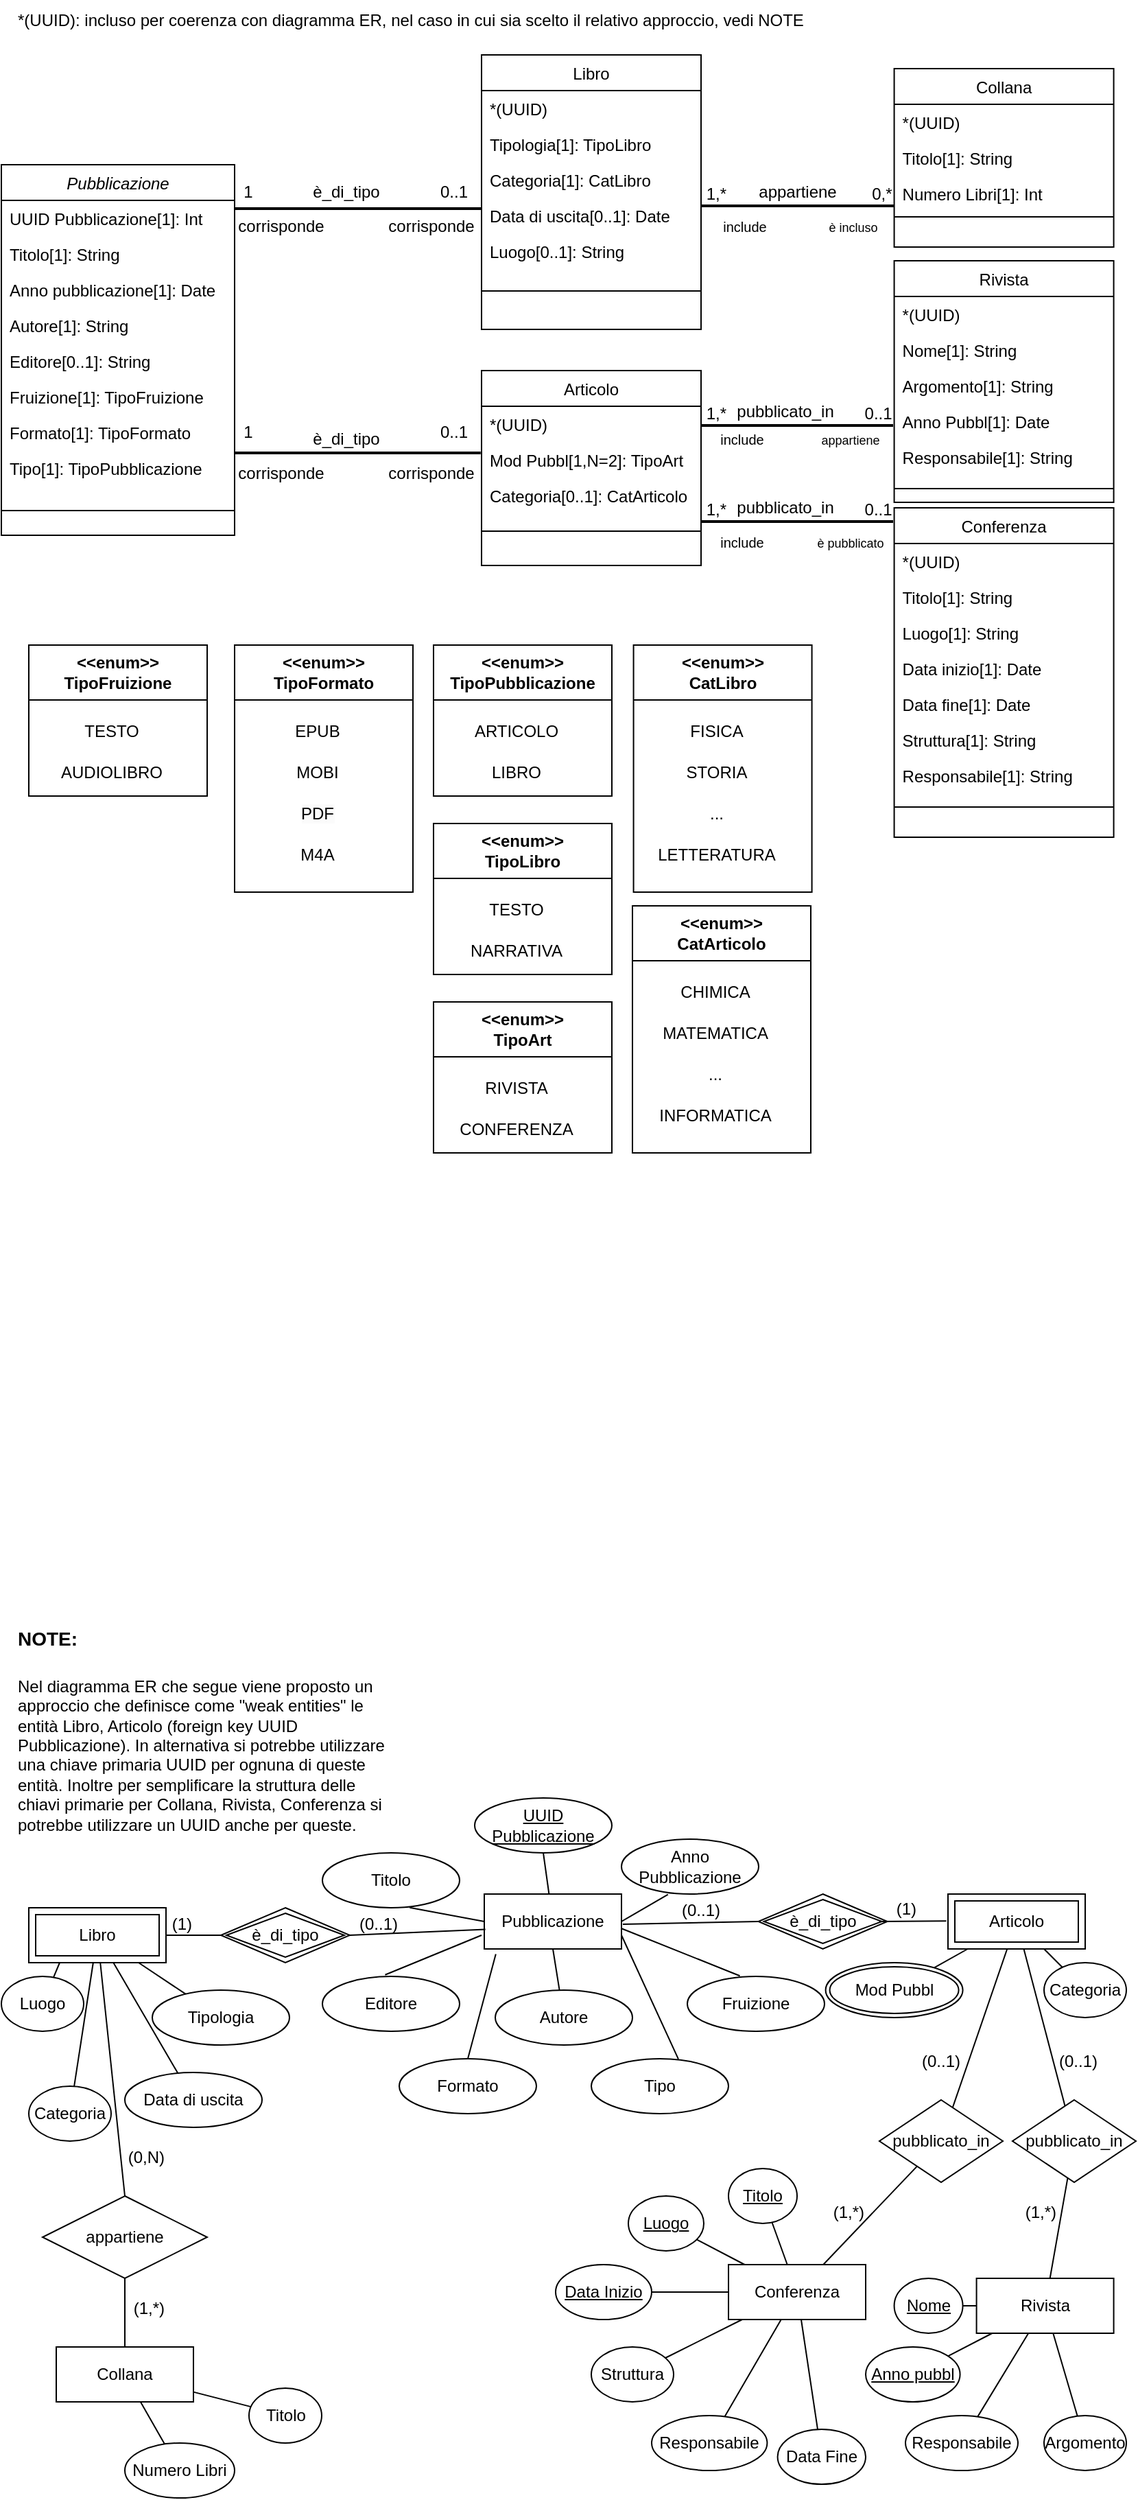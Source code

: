<mxfile version="26.1.1">
  <diagram id="C5RBs43oDa-KdzZeNtuy" name="Page-1">
    <mxGraphModel dx="941" dy="498" grid="1" gridSize="10" guides="1" tooltips="1" connect="1" arrows="1" fold="1" page="1" pageScale="1" pageWidth="827" pageHeight="1169" math="0" shadow="0">
      <root>
        <mxCell id="WIyWlLk6GJQsqaUBKTNV-0" />
        <mxCell id="WIyWlLk6GJQsqaUBKTNV-1" parent="WIyWlLk6GJQsqaUBKTNV-0" />
        <mxCell id="zkfFHV4jXpPFQw0GAbJ--0" value="Pubblicazione" style="swimlane;fontStyle=2;align=center;verticalAlign=top;childLayout=stackLayout;horizontal=1;startSize=26;horizontalStack=0;resizeParent=1;resizeLast=0;collapsible=1;marginBottom=0;rounded=0;shadow=0;strokeWidth=1;" parent="WIyWlLk6GJQsqaUBKTNV-1" vertex="1">
          <mxGeometry y="130" width="170" height="270" as="geometry">
            <mxRectangle x="230" y="140" width="160" height="26" as="alternateBounds" />
          </mxGeometry>
        </mxCell>
        <mxCell id="WZa0bFDrUxoiRo7PPfeb-75" value="UUID Pubblicazione[1]: Int" style="text;align=left;verticalAlign=top;spacingLeft=4;spacingRight=4;overflow=hidden;rotatable=0;points=[[0,0.5],[1,0.5]];portConstraint=eastwest;" vertex="1" parent="zkfFHV4jXpPFQw0GAbJ--0">
          <mxGeometry y="26" width="170" height="26" as="geometry" />
        </mxCell>
        <mxCell id="zkfFHV4jXpPFQw0GAbJ--1" value="Titolo[1]: String" style="text;align=left;verticalAlign=top;spacingLeft=4;spacingRight=4;overflow=hidden;rotatable=0;points=[[0,0.5],[1,0.5]];portConstraint=eastwest;" parent="zkfFHV4jXpPFQw0GAbJ--0" vertex="1">
          <mxGeometry y="52" width="170" height="26" as="geometry" />
        </mxCell>
        <mxCell id="zkfFHV4jXpPFQw0GAbJ--2" value="Anno pubblicazione[1]: Date" style="text;align=left;verticalAlign=top;spacingLeft=4;spacingRight=4;overflow=hidden;rotatable=0;points=[[0,0.5],[1,0.5]];portConstraint=eastwest;rounded=0;shadow=0;html=0;" parent="zkfFHV4jXpPFQw0GAbJ--0" vertex="1">
          <mxGeometry y="78" width="170" height="26" as="geometry" />
        </mxCell>
        <mxCell id="zkfFHV4jXpPFQw0GAbJ--3" value="Autore[1]: String" style="text;align=left;verticalAlign=top;spacingLeft=4;spacingRight=4;overflow=hidden;rotatable=0;points=[[0,0.5],[1,0.5]];portConstraint=eastwest;rounded=0;shadow=0;html=0;" parent="zkfFHV4jXpPFQw0GAbJ--0" vertex="1">
          <mxGeometry y="104" width="170" height="26" as="geometry" />
        </mxCell>
        <mxCell id="WZa0bFDrUxoiRo7PPfeb-5" value="Editore[0..1]: String" style="text;align=left;verticalAlign=top;spacingLeft=4;spacingRight=4;overflow=hidden;rotatable=0;points=[[0,0.5],[1,0.5]];portConstraint=eastwest;rounded=0;shadow=0;html=0;" vertex="1" parent="zkfFHV4jXpPFQw0GAbJ--0">
          <mxGeometry y="130" width="170" height="26" as="geometry" />
        </mxCell>
        <mxCell id="WZa0bFDrUxoiRo7PPfeb-6" value="Fruizione[1]: TipoFruizione" style="text;align=left;verticalAlign=top;spacingLeft=4;spacingRight=4;overflow=hidden;rotatable=0;points=[[0,0.5],[1,0.5]];portConstraint=eastwest;rounded=0;shadow=0;html=0;" vertex="1" parent="zkfFHV4jXpPFQw0GAbJ--0">
          <mxGeometry y="156" width="170" height="26" as="geometry" />
        </mxCell>
        <mxCell id="WZa0bFDrUxoiRo7PPfeb-7" value="Formato[1]: TipoFormato&#xa;" style="text;align=left;verticalAlign=top;spacingLeft=4;spacingRight=4;overflow=hidden;rotatable=0;points=[[0,0.5],[1,0.5]];portConstraint=eastwest;rounded=0;shadow=0;html=0;" vertex="1" parent="zkfFHV4jXpPFQw0GAbJ--0">
          <mxGeometry y="182" width="170" height="26" as="geometry" />
        </mxCell>
        <mxCell id="WZa0bFDrUxoiRo7PPfeb-8" value="Tipo[1]: TipoPubblicazione" style="text;align=left;verticalAlign=top;spacingLeft=4;spacingRight=4;overflow=hidden;rotatable=0;points=[[0,0.5],[1,0.5]];portConstraint=eastwest;rounded=0;shadow=0;html=0;" vertex="1" parent="zkfFHV4jXpPFQw0GAbJ--0">
          <mxGeometry y="208" width="170" height="26" as="geometry" />
        </mxCell>
        <mxCell id="zkfFHV4jXpPFQw0GAbJ--4" value="" style="line;html=1;strokeWidth=1;align=left;verticalAlign=middle;spacingTop=-1;spacingLeft=3;spacingRight=3;rotatable=0;labelPosition=right;points=[];portConstraint=eastwest;" parent="zkfFHV4jXpPFQw0GAbJ--0" vertex="1">
          <mxGeometry y="234" width="170" height="36" as="geometry" />
        </mxCell>
        <mxCell id="zkfFHV4jXpPFQw0GAbJ--17" value="Libro" style="swimlane;fontStyle=0;align=center;verticalAlign=top;childLayout=stackLayout;horizontal=1;startSize=26;horizontalStack=0;resizeParent=1;resizeLast=0;collapsible=1;marginBottom=0;rounded=0;shadow=0;strokeWidth=1;" parent="WIyWlLk6GJQsqaUBKTNV-1" vertex="1">
          <mxGeometry x="350" y="50" width="160" height="200" as="geometry">
            <mxRectangle x="550" y="140" width="160" height="26" as="alternateBounds" />
          </mxGeometry>
        </mxCell>
        <mxCell id="WZa0bFDrUxoiRo7PPfeb-74" value="*(UUID)" style="text;align=left;verticalAlign=top;spacingLeft=4;spacingRight=4;overflow=hidden;rotatable=0;points=[[0,0.5],[1,0.5]];portConstraint=eastwest;" vertex="1" parent="zkfFHV4jXpPFQw0GAbJ--17">
          <mxGeometry y="26" width="160" height="26" as="geometry" />
        </mxCell>
        <mxCell id="zkfFHV4jXpPFQw0GAbJ--18" value="Tipologia[1]: TipoLibro" style="text;align=left;verticalAlign=top;spacingLeft=4;spacingRight=4;overflow=hidden;rotatable=0;points=[[0,0.5],[1,0.5]];portConstraint=eastwest;" parent="zkfFHV4jXpPFQw0GAbJ--17" vertex="1">
          <mxGeometry y="52" width="160" height="26" as="geometry" />
        </mxCell>
        <mxCell id="zkfFHV4jXpPFQw0GAbJ--19" value="Categoria[1]: CatLibro" style="text;align=left;verticalAlign=top;spacingLeft=4;spacingRight=4;overflow=hidden;rotatable=0;points=[[0,0.5],[1,0.5]];portConstraint=eastwest;rounded=0;shadow=0;html=0;" parent="zkfFHV4jXpPFQw0GAbJ--17" vertex="1">
          <mxGeometry y="78" width="160" height="26" as="geometry" />
        </mxCell>
        <mxCell id="zkfFHV4jXpPFQw0GAbJ--20" value="Data di uscita[0..1]: Date" style="text;align=left;verticalAlign=top;spacingLeft=4;spacingRight=4;overflow=hidden;rotatable=0;points=[[0,0.5],[1,0.5]];portConstraint=eastwest;rounded=0;shadow=0;html=0;" parent="zkfFHV4jXpPFQw0GAbJ--17" vertex="1">
          <mxGeometry y="104" width="160" height="26" as="geometry" />
        </mxCell>
        <mxCell id="zkfFHV4jXpPFQw0GAbJ--21" value="Luogo[0..1]: String" style="text;align=left;verticalAlign=top;spacingLeft=4;spacingRight=4;overflow=hidden;rotatable=0;points=[[0,0.5],[1,0.5]];portConstraint=eastwest;rounded=0;shadow=0;html=0;" parent="zkfFHV4jXpPFQw0GAbJ--17" vertex="1">
          <mxGeometry y="130" width="160" height="26" as="geometry" />
        </mxCell>
        <mxCell id="zkfFHV4jXpPFQw0GAbJ--23" value="" style="line;html=1;strokeWidth=1;align=left;verticalAlign=middle;spacingTop=-1;spacingLeft=3;spacingRight=3;rotatable=0;labelPosition=right;points=[];portConstraint=eastwest;" parent="zkfFHV4jXpPFQw0GAbJ--17" vertex="1">
          <mxGeometry y="156" width="160" height="32" as="geometry" />
        </mxCell>
        <mxCell id="WZa0bFDrUxoiRo7PPfeb-10" value="corrisponde" style="text;html=1;resizable=0;points=[];;align=center;verticalAlign=middle;labelBackgroundColor=none;rounded=0;shadow=0;strokeWidth=1;fontSize=12;" vertex="1" connectable="0" parent="WIyWlLk6GJQsqaUBKTNV-1">
          <mxGeometry x="315" y="175" as="geometry">
            <mxPoint x="-2" as="offset" />
          </mxGeometry>
        </mxCell>
        <mxCell id="WZa0bFDrUxoiRo7PPfeb-11" value="corrisponde" style="text;html=1;align=center;verticalAlign=middle;whiteSpace=wrap;rounded=0;" vertex="1" parent="WIyWlLk6GJQsqaUBKTNV-1">
          <mxGeometry x="174" y="160" width="60" height="30" as="geometry" />
        </mxCell>
        <mxCell id="WZa0bFDrUxoiRo7PPfeb-12" value="Collana" style="swimlane;fontStyle=0;align=center;verticalAlign=top;childLayout=stackLayout;horizontal=1;startSize=26;horizontalStack=0;resizeParent=1;resizeLast=0;collapsible=1;marginBottom=0;rounded=0;shadow=0;strokeWidth=1;" vertex="1" parent="WIyWlLk6GJQsqaUBKTNV-1">
          <mxGeometry x="650.79" y="60" width="160" height="130" as="geometry">
            <mxRectangle x="550" y="140" width="160" height="26" as="alternateBounds" />
          </mxGeometry>
        </mxCell>
        <mxCell id="WZa0bFDrUxoiRo7PPfeb-13" value="*(UUID)" style="text;align=left;verticalAlign=top;spacingLeft=4;spacingRight=4;overflow=hidden;rotatable=0;points=[[0,0.5],[1,0.5]];portConstraint=eastwest;" vertex="1" parent="WZa0bFDrUxoiRo7PPfeb-12">
          <mxGeometry y="26" width="160" height="26" as="geometry" />
        </mxCell>
        <mxCell id="WZa0bFDrUxoiRo7PPfeb-14" value="Titolo[1]: String" style="text;align=left;verticalAlign=top;spacingLeft=4;spacingRight=4;overflow=hidden;rotatable=0;points=[[0,0.5],[1,0.5]];portConstraint=eastwest;rounded=0;shadow=0;html=0;" vertex="1" parent="WZa0bFDrUxoiRo7PPfeb-12">
          <mxGeometry y="52" width="160" height="26" as="geometry" />
        </mxCell>
        <mxCell id="WZa0bFDrUxoiRo7PPfeb-15" value="Numero Libri[1]: Int" style="text;align=left;verticalAlign=top;spacingLeft=4;spacingRight=4;overflow=hidden;rotatable=0;points=[[0,0.5],[1,0.5]];portConstraint=eastwest;rounded=0;shadow=0;html=0;" vertex="1" parent="WZa0bFDrUxoiRo7PPfeb-12">
          <mxGeometry y="78" width="160" height="26" as="geometry" />
        </mxCell>
        <mxCell id="WZa0bFDrUxoiRo7PPfeb-18" value="" style="line;html=1;strokeWidth=1;align=left;verticalAlign=middle;spacingTop=-1;spacingLeft=3;spacingRight=3;rotatable=0;labelPosition=right;points=[];portConstraint=eastwest;" vertex="1" parent="WZa0bFDrUxoiRo7PPfeb-12">
          <mxGeometry y="104" width="160" height="8" as="geometry" />
        </mxCell>
        <mxCell id="WZa0bFDrUxoiRo7PPfeb-19" value="1,*" style="resizable=0;align=right;verticalAlign=bottom;labelBackgroundColor=none;fontSize=12;" connectable="0" vertex="1" parent="WIyWlLk6GJQsqaUBKTNV-1">
          <mxGeometry x="530.004" y="160.001" as="geometry" />
        </mxCell>
        <mxCell id="WZa0bFDrUxoiRo7PPfeb-20" value="appartiene" style="text;html=1;resizable=0;points=[];;align=center;verticalAlign=middle;labelBackgroundColor=none;rounded=0;shadow=0;strokeWidth=1;fontSize=12;" vertex="1" connectable="0" parent="WIyWlLk6GJQsqaUBKTNV-1">
          <mxGeometry x="579.997" y="150.001" as="geometry" />
        </mxCell>
        <mxCell id="WZa0bFDrUxoiRo7PPfeb-26" value="" style="endArrow=none;html=1;rounded=0;exitX=1;exitY=0;exitDx=0;exitDy=0;strokeWidth=2;" edge="1" parent="WIyWlLk6GJQsqaUBKTNV-1" source="WZa0bFDrUxoiRo7PPfeb-27">
          <mxGeometry width="50" height="50" relative="1" as="geometry">
            <mxPoint x="652.87" y="161.306" as="sourcePoint" />
            <mxPoint x="510" y="160" as="targetPoint" />
          </mxGeometry>
        </mxCell>
        <mxCell id="WZa0bFDrUxoiRo7PPfeb-27" value="&lt;font style=&quot;font-size: 9px;&quot;&gt;è incluso&lt;/font&gt;" style="text;html=1;align=center;verticalAlign=middle;whiteSpace=wrap;rounded=0;" vertex="1" parent="WIyWlLk6GJQsqaUBKTNV-1">
          <mxGeometry x="590.79" y="160" width="60" height="30" as="geometry" />
        </mxCell>
        <mxCell id="WZa0bFDrUxoiRo7PPfeb-28" value="&lt;font size=&quot;1&quot;&gt;include&lt;/font&gt;" style="text;html=1;align=center;verticalAlign=middle;whiteSpace=wrap;rounded=0;" vertex="1" parent="WIyWlLk6GJQsqaUBKTNV-1">
          <mxGeometry x="512.0" y="160" width="60" height="30" as="geometry" />
        </mxCell>
        <mxCell id="WZa0bFDrUxoiRo7PPfeb-29" value="Articolo" style="swimlane;fontStyle=0;align=center;verticalAlign=top;childLayout=stackLayout;horizontal=1;startSize=26;horizontalStack=0;resizeParent=1;resizeLast=0;collapsible=1;marginBottom=0;rounded=0;shadow=0;strokeWidth=1;" vertex="1" parent="WIyWlLk6GJQsqaUBKTNV-1">
          <mxGeometry x="350" y="280" width="160" height="142" as="geometry">
            <mxRectangle x="550" y="140" width="160" height="26" as="alternateBounds" />
          </mxGeometry>
        </mxCell>
        <mxCell id="WZa0bFDrUxoiRo7PPfeb-73" value="*(UUID)" style="text;align=left;verticalAlign=top;spacingLeft=4;spacingRight=4;overflow=hidden;rotatable=0;points=[[0,0.5],[1,0.5]];portConstraint=eastwest;" vertex="1" parent="WZa0bFDrUxoiRo7PPfeb-29">
          <mxGeometry y="26" width="160" height="26" as="geometry" />
        </mxCell>
        <mxCell id="WZa0bFDrUxoiRo7PPfeb-30" value="Mod Pubbl[1,N=2]: TipoArt" style="text;align=left;verticalAlign=top;spacingLeft=4;spacingRight=4;overflow=hidden;rotatable=0;points=[[0,0.5],[1,0.5]];portConstraint=eastwest;" vertex="1" parent="WZa0bFDrUxoiRo7PPfeb-29">
          <mxGeometry y="52" width="160" height="26" as="geometry" />
        </mxCell>
        <mxCell id="WZa0bFDrUxoiRo7PPfeb-66" value="Categoria[0..1]: CatArticolo" style="text;align=left;verticalAlign=top;spacingLeft=4;spacingRight=4;overflow=hidden;rotatable=0;points=[[0,0.5],[1,0.5]];portConstraint=eastwest;" vertex="1" parent="WZa0bFDrUxoiRo7PPfeb-29">
          <mxGeometry y="78" width="160" height="26" as="geometry" />
        </mxCell>
        <mxCell id="WZa0bFDrUxoiRo7PPfeb-36" value="" style="line;html=1;strokeWidth=1;align=left;verticalAlign=middle;spacingTop=-1;spacingLeft=3;spacingRight=3;rotatable=0;labelPosition=right;points=[];portConstraint=eastwest;" vertex="1" parent="WZa0bFDrUxoiRo7PPfeb-29">
          <mxGeometry y="104" width="160" height="26" as="geometry" />
        </mxCell>
        <mxCell id="WZa0bFDrUxoiRo7PPfeb-40" value="Rivista" style="swimlane;fontStyle=0;align=center;verticalAlign=top;childLayout=stackLayout;horizontal=1;startSize=26;horizontalStack=0;resizeParent=1;resizeLast=0;collapsible=1;marginBottom=0;rounded=0;shadow=0;strokeWidth=1;" vertex="1" parent="WIyWlLk6GJQsqaUBKTNV-1">
          <mxGeometry x="650.79" y="200" width="160" height="176" as="geometry">
            <mxRectangle x="550" y="140" width="160" height="26" as="alternateBounds" />
          </mxGeometry>
        </mxCell>
        <mxCell id="WZa0bFDrUxoiRo7PPfeb-71" value="*(UUID)" style="text;align=left;verticalAlign=top;spacingLeft=4;spacingRight=4;overflow=hidden;rotatable=0;points=[[0,0.5],[1,0.5]];portConstraint=eastwest;" vertex="1" parent="WZa0bFDrUxoiRo7PPfeb-40">
          <mxGeometry y="26" width="160" height="26" as="geometry" />
        </mxCell>
        <mxCell id="WZa0bFDrUxoiRo7PPfeb-41" value="Nome[1]: String" style="text;align=left;verticalAlign=top;spacingLeft=4;spacingRight=4;overflow=hidden;rotatable=0;points=[[0,0.5],[1,0.5]];portConstraint=eastwest;" vertex="1" parent="WZa0bFDrUxoiRo7PPfeb-40">
          <mxGeometry y="52" width="160" height="26" as="geometry" />
        </mxCell>
        <mxCell id="WZa0bFDrUxoiRo7PPfeb-42" value="Argomento[1]: String" style="text;align=left;verticalAlign=top;spacingLeft=4;spacingRight=4;overflow=hidden;rotatable=0;points=[[0,0.5],[1,0.5]];portConstraint=eastwest;rounded=0;shadow=0;html=0;" vertex="1" parent="WZa0bFDrUxoiRo7PPfeb-40">
          <mxGeometry y="78" width="160" height="26" as="geometry" />
        </mxCell>
        <mxCell id="WZa0bFDrUxoiRo7PPfeb-51" value="Anno Pubbl[1]: Date" style="text;align=left;verticalAlign=top;spacingLeft=4;spacingRight=4;overflow=hidden;rotatable=0;points=[[0,0.5],[1,0.5]];portConstraint=eastwest;rounded=0;shadow=0;html=0;" vertex="1" parent="WZa0bFDrUxoiRo7PPfeb-40">
          <mxGeometry y="104" width="160" height="26" as="geometry" />
        </mxCell>
        <mxCell id="WZa0bFDrUxoiRo7PPfeb-43" value="Responsabile[1]: String" style="text;align=left;verticalAlign=top;spacingLeft=4;spacingRight=4;overflow=hidden;rotatable=0;points=[[0,0.5],[1,0.5]];portConstraint=eastwest;rounded=0;shadow=0;html=0;" vertex="1" parent="WZa0bFDrUxoiRo7PPfeb-40">
          <mxGeometry y="130" width="160" height="26" as="geometry" />
        </mxCell>
        <mxCell id="WZa0bFDrUxoiRo7PPfeb-44" value="" style="line;html=1;strokeWidth=1;align=left;verticalAlign=middle;spacingTop=-1;spacingLeft=3;spacingRight=3;rotatable=0;labelPosition=right;points=[];portConstraint=eastwest;" vertex="1" parent="WZa0bFDrUxoiRo7PPfeb-40">
          <mxGeometry y="156" width="160" height="20" as="geometry" />
        </mxCell>
        <mxCell id="WZa0bFDrUxoiRo7PPfeb-46" value="pubblicato_in" style="text;html=1;resizable=0;points=[];;align=center;verticalAlign=middle;labelBackgroundColor=none;rounded=0;shadow=0;strokeWidth=1;fontSize=12;" vertex="1" connectable="0" parent="WIyWlLk6GJQsqaUBKTNV-1">
          <mxGeometry x="570.787" y="310.001" as="geometry" />
        </mxCell>
        <mxCell id="WZa0bFDrUxoiRo7PPfeb-47" value="" style="endArrow=none;html=1;rounded=0;strokeWidth=2;" edge="1" parent="WIyWlLk6GJQsqaUBKTNV-1">
          <mxGeometry width="50" height="50" relative="1" as="geometry">
            <mxPoint x="650" y="320" as="sourcePoint" />
            <mxPoint x="510" y="320" as="targetPoint" />
            <Array as="points" />
          </mxGeometry>
        </mxCell>
        <mxCell id="WZa0bFDrUxoiRo7PPfeb-50" value="" style="endArrow=none;html=1;rounded=0;exitX=-0.009;exitY=0.69;exitDx=0;exitDy=0;strokeWidth=2;exitPerimeter=0;" edge="1" parent="WIyWlLk6GJQsqaUBKTNV-1">
          <mxGeometry width="50" height="50" relative="1" as="geometry">
            <mxPoint x="349.35" y="340.0" as="sourcePoint" />
            <mxPoint x="170" y="340.06" as="targetPoint" />
          </mxGeometry>
        </mxCell>
        <mxCell id="WZa0bFDrUxoiRo7PPfeb-53" value="pubblicato_in" style="text;html=1;resizable=0;points=[];;align=center;verticalAlign=middle;labelBackgroundColor=none;rounded=0;shadow=0;strokeWidth=1;fontSize=12;" vertex="1" connectable="0" parent="WIyWlLk6GJQsqaUBKTNV-1">
          <mxGeometry x="570.787" y="380.001" as="geometry" />
        </mxCell>
        <mxCell id="WZa0bFDrUxoiRo7PPfeb-55" value="" style="endArrow=none;html=1;rounded=0;strokeWidth=2;" edge="1" parent="WIyWlLk6GJQsqaUBKTNV-1">
          <mxGeometry width="50" height="50" relative="1" as="geometry">
            <mxPoint x="650" y="390" as="sourcePoint" />
            <mxPoint x="510" y="390" as="targetPoint" />
            <Array as="points" />
          </mxGeometry>
        </mxCell>
        <mxCell id="WZa0bFDrUxoiRo7PPfeb-56" value="Conferenza" style="swimlane;fontStyle=0;align=center;verticalAlign=top;childLayout=stackLayout;horizontal=1;startSize=26;horizontalStack=0;resizeParent=1;resizeLast=0;collapsible=1;marginBottom=0;rounded=0;shadow=0;strokeWidth=1;" vertex="1" parent="WIyWlLk6GJQsqaUBKTNV-1">
          <mxGeometry x="650.79" y="380" width="160" height="240" as="geometry">
            <mxRectangle x="550" y="140" width="160" height="26" as="alternateBounds" />
          </mxGeometry>
        </mxCell>
        <mxCell id="WZa0bFDrUxoiRo7PPfeb-70" value="*(UUID)" style="text;align=left;verticalAlign=top;spacingLeft=4;spacingRight=4;overflow=hidden;rotatable=0;points=[[0,0.5],[1,0.5]];portConstraint=eastwest;" vertex="1" parent="WZa0bFDrUxoiRo7PPfeb-56">
          <mxGeometry y="26" width="160" height="26" as="geometry" />
        </mxCell>
        <mxCell id="WZa0bFDrUxoiRo7PPfeb-72" value="Titolo[1]: String" style="text;align=left;verticalAlign=top;spacingLeft=4;spacingRight=4;overflow=hidden;rotatable=0;points=[[0,0.5],[1,0.5]];portConstraint=eastwest;" vertex="1" parent="WZa0bFDrUxoiRo7PPfeb-56">
          <mxGeometry y="52" width="160" height="26" as="geometry" />
        </mxCell>
        <mxCell id="WZa0bFDrUxoiRo7PPfeb-57" value="Luogo[1]: String" style="text;align=left;verticalAlign=top;spacingLeft=4;spacingRight=4;overflow=hidden;rotatable=0;points=[[0,0.5],[1,0.5]];portConstraint=eastwest;" vertex="1" parent="WZa0bFDrUxoiRo7PPfeb-56">
          <mxGeometry y="78" width="160" height="26" as="geometry" />
        </mxCell>
        <mxCell id="WZa0bFDrUxoiRo7PPfeb-58" value="Data inizio[1]: Date" style="text;align=left;verticalAlign=top;spacingLeft=4;spacingRight=4;overflow=hidden;rotatable=0;points=[[0,0.5],[1,0.5]];portConstraint=eastwest;rounded=0;shadow=0;html=0;" vertex="1" parent="WZa0bFDrUxoiRo7PPfeb-56">
          <mxGeometry y="104" width="160" height="26" as="geometry" />
        </mxCell>
        <mxCell id="WZa0bFDrUxoiRo7PPfeb-59" value="Data fine[1]: Date" style="text;align=left;verticalAlign=top;spacingLeft=4;spacingRight=4;overflow=hidden;rotatable=0;points=[[0,0.5],[1,0.5]];portConstraint=eastwest;rounded=0;shadow=0;html=0;" vertex="1" parent="WZa0bFDrUxoiRo7PPfeb-56">
          <mxGeometry y="130" width="160" height="26" as="geometry" />
        </mxCell>
        <mxCell id="WZa0bFDrUxoiRo7PPfeb-60" value="Struttura[1]: String" style="text;align=left;verticalAlign=top;spacingLeft=4;spacingRight=4;overflow=hidden;rotatable=0;points=[[0,0.5],[1,0.5]];portConstraint=eastwest;rounded=0;shadow=0;html=0;" vertex="1" parent="WZa0bFDrUxoiRo7PPfeb-56">
          <mxGeometry y="156" width="160" height="26" as="geometry" />
        </mxCell>
        <mxCell id="WZa0bFDrUxoiRo7PPfeb-62" value="Responsabile[1]: String" style="text;align=left;verticalAlign=top;spacingLeft=4;spacingRight=4;overflow=hidden;rotatable=0;points=[[0,0.5],[1,0.5]];portConstraint=eastwest;rounded=0;shadow=0;html=0;" vertex="1" parent="WZa0bFDrUxoiRo7PPfeb-56">
          <mxGeometry y="182" width="160" height="26" as="geometry" />
        </mxCell>
        <mxCell id="WZa0bFDrUxoiRo7PPfeb-61" value="" style="line;html=1;strokeWidth=1;align=left;verticalAlign=middle;spacingTop=-1;spacingLeft=3;spacingRight=3;rotatable=0;labelPosition=right;points=[];portConstraint=eastwest;" vertex="1" parent="WZa0bFDrUxoiRo7PPfeb-56">
          <mxGeometry y="208" width="160" height="20" as="geometry" />
        </mxCell>
        <mxCell id="WZa0bFDrUxoiRo7PPfeb-63" value="è_di_tipo" style="text;html=1;resizable=0;points=[];;align=center;verticalAlign=middle;labelBackgroundColor=none;rounded=0;shadow=0;strokeWidth=1;fontSize=12;" vertex="1" connectable="0" parent="WIyWlLk6GJQsqaUBKTNV-1">
          <mxGeometry x="251.207" y="330.001" as="geometry" />
        </mxCell>
        <mxCell id="WZa0bFDrUxoiRo7PPfeb-64" value="corrisponde" style="text;html=1;align=center;verticalAlign=middle;whiteSpace=wrap;rounded=0;" vertex="1" parent="WIyWlLk6GJQsqaUBKTNV-1">
          <mxGeometry x="174" y="340" width="60" height="30" as="geometry" />
        </mxCell>
        <mxCell id="WZa0bFDrUxoiRo7PPfeb-65" value="corrisponde" style="text;html=1;resizable=0;points=[];;align=center;verticalAlign=middle;labelBackgroundColor=none;rounded=0;shadow=0;strokeWidth=1;fontSize=12;" vertex="1" connectable="0" parent="WIyWlLk6GJQsqaUBKTNV-1">
          <mxGeometry x="315" y="355" as="geometry">
            <mxPoint x="-2" as="offset" />
          </mxGeometry>
        </mxCell>
        <mxCell id="WZa0bFDrUxoiRo7PPfeb-68" value="" style="endArrow=none;html=1;rounded=0;strokeWidth=2;" edge="1" parent="WIyWlLk6GJQsqaUBKTNV-1">
          <mxGeometry width="50" height="50" relative="1" as="geometry">
            <mxPoint x="350" y="162" as="sourcePoint" />
            <mxPoint x="170" y="162" as="targetPoint" />
          </mxGeometry>
        </mxCell>
        <mxCell id="WZa0bFDrUxoiRo7PPfeb-69" value="è_di_tipo" style="text;html=1;resizable=0;points=[];;align=center;verticalAlign=middle;labelBackgroundColor=none;rounded=0;shadow=0;strokeWidth=1;fontSize=12;" vertex="1" connectable="0" parent="WIyWlLk6GJQsqaUBKTNV-1">
          <mxGeometry x="251.207" y="150.001" as="geometry" />
        </mxCell>
        <mxCell id="WZa0bFDrUxoiRo7PPfeb-76" value="*(UUID): incluso per coerenza con diagramma ER, nel caso in cui sia scelto il relativo approccio, vedi NOTE" style="text;html=1;align=left;verticalAlign=middle;whiteSpace=wrap;rounded=0;" vertex="1" parent="WIyWlLk6GJQsqaUBKTNV-1">
          <mxGeometry x="10" y="10" width="680" height="30" as="geometry" />
        </mxCell>
        <mxCell id="WZa0bFDrUxoiRo7PPfeb-77" value="&amp;lt;&amp;lt;enum&amp;gt;&amp;gt;&lt;div&gt;TipoFruizione&lt;/div&gt;" style="swimlane;whiteSpace=wrap;html=1;startSize=40;" vertex="1" parent="WIyWlLk6GJQsqaUBKTNV-1">
          <mxGeometry x="20" y="480" width="130" height="110" as="geometry" />
        </mxCell>
        <mxCell id="WZa0bFDrUxoiRo7PPfeb-78" value="TESTO" style="text;html=1;align=center;verticalAlign=middle;resizable=0;points=[];autosize=1;strokeColor=none;fillColor=none;" vertex="1" parent="WZa0bFDrUxoiRo7PPfeb-77">
          <mxGeometry x="30" y="48" width="60" height="30" as="geometry" />
        </mxCell>
        <mxCell id="WZa0bFDrUxoiRo7PPfeb-80" value="AUDIOLIBRO" style="text;html=1;align=center;verticalAlign=middle;resizable=0;points=[];autosize=1;strokeColor=none;fillColor=none;" vertex="1" parent="WZa0bFDrUxoiRo7PPfeb-77">
          <mxGeometry x="10" y="78" width="100" height="30" as="geometry" />
        </mxCell>
        <mxCell id="WZa0bFDrUxoiRo7PPfeb-81" value="&amp;lt;&amp;lt;enum&amp;gt;&amp;gt;&lt;div&gt;TipoFormato&lt;/div&gt;" style="swimlane;whiteSpace=wrap;html=1;startSize=40;" vertex="1" parent="WIyWlLk6GJQsqaUBKTNV-1">
          <mxGeometry x="170" y="480" width="130" height="180" as="geometry" />
        </mxCell>
        <mxCell id="WZa0bFDrUxoiRo7PPfeb-82" value="EPUB" style="text;html=1;align=center;verticalAlign=middle;resizable=0;points=[];autosize=1;strokeColor=none;fillColor=none;" vertex="1" parent="WZa0bFDrUxoiRo7PPfeb-81">
          <mxGeometry x="30" y="48" width="60" height="30" as="geometry" />
        </mxCell>
        <mxCell id="WZa0bFDrUxoiRo7PPfeb-83" value="MOBI" style="text;html=1;align=center;verticalAlign=middle;resizable=0;points=[];autosize=1;strokeColor=none;fillColor=none;" vertex="1" parent="WZa0bFDrUxoiRo7PPfeb-81">
          <mxGeometry x="35" y="78" width="50" height="30" as="geometry" />
        </mxCell>
        <mxCell id="WZa0bFDrUxoiRo7PPfeb-89" value="&lt;span style=&quot;color: rgb(0, 0, 0); font-family: Helvetica; font-size: 12px; font-style: normal; font-variant-ligatures: normal; font-variant-caps: normal; font-weight: 400; letter-spacing: normal; orphans: 2; text-align: center; text-indent: 0px; text-transform: none; widows: 2; word-spacing: 0px; -webkit-text-stroke-width: 0px; white-space: nowrap; background-color: rgb(251, 251, 251); text-decoration-thickness: initial; text-decoration-style: initial; text-decoration-color: initial; display: inline !important; float: none;&quot;&gt;PDF&lt;/span&gt;" style="text;html=1;align=center;verticalAlign=middle;resizable=0;points=[];autosize=1;strokeColor=none;fillColor=none;" vertex="1" parent="WZa0bFDrUxoiRo7PPfeb-81">
          <mxGeometry x="35" y="108" width="50" height="30" as="geometry" />
        </mxCell>
        <mxCell id="WZa0bFDrUxoiRo7PPfeb-90" value="M4A" style="text;html=1;align=center;verticalAlign=middle;resizable=0;points=[];autosize=1;strokeColor=none;fillColor=none;" vertex="1" parent="WZa0bFDrUxoiRo7PPfeb-81">
          <mxGeometry x="35" y="138" width="50" height="30" as="geometry" />
        </mxCell>
        <mxCell id="WZa0bFDrUxoiRo7PPfeb-84" value="&amp;lt;&amp;lt;enum&amp;gt;&amp;gt;&lt;div&gt;TipoPubblicazione&lt;/div&gt;" style="swimlane;whiteSpace=wrap;html=1;startSize=40;" vertex="1" parent="WIyWlLk6GJQsqaUBKTNV-1">
          <mxGeometry x="315" y="480" width="130" height="110" as="geometry" />
        </mxCell>
        <mxCell id="WZa0bFDrUxoiRo7PPfeb-85" value="ARTICOLO" style="text;html=1;align=center;verticalAlign=middle;resizable=0;points=[];autosize=1;strokeColor=none;fillColor=none;" vertex="1" parent="WZa0bFDrUxoiRo7PPfeb-84">
          <mxGeometry x="20" y="48" width="80" height="30" as="geometry" />
        </mxCell>
        <mxCell id="WZa0bFDrUxoiRo7PPfeb-86" value="LIBRO" style="text;html=1;align=center;verticalAlign=middle;resizable=0;points=[];autosize=1;strokeColor=none;fillColor=none;" vertex="1" parent="WZa0bFDrUxoiRo7PPfeb-84">
          <mxGeometry x="30" y="78" width="60" height="30" as="geometry" />
        </mxCell>
        <mxCell id="WZa0bFDrUxoiRo7PPfeb-91" value="&amp;lt;&amp;lt;enum&amp;gt;&amp;gt;&lt;div&gt;CatLibro&lt;/div&gt;" style="swimlane;whiteSpace=wrap;html=1;startSize=40;" vertex="1" parent="WIyWlLk6GJQsqaUBKTNV-1">
          <mxGeometry x="460.79" y="480" width="130" height="180" as="geometry" />
        </mxCell>
        <mxCell id="WZa0bFDrUxoiRo7PPfeb-92" value="FISICA" style="text;html=1;align=center;verticalAlign=middle;resizable=0;points=[];autosize=1;strokeColor=none;fillColor=none;" vertex="1" parent="WZa0bFDrUxoiRo7PPfeb-91">
          <mxGeometry x="30" y="48" width="60" height="30" as="geometry" />
        </mxCell>
        <mxCell id="WZa0bFDrUxoiRo7PPfeb-93" value="STORIA" style="text;html=1;align=center;verticalAlign=middle;resizable=0;points=[];autosize=1;strokeColor=none;fillColor=none;" vertex="1" parent="WZa0bFDrUxoiRo7PPfeb-91">
          <mxGeometry x="25" y="78" width="70" height="30" as="geometry" />
        </mxCell>
        <mxCell id="WZa0bFDrUxoiRo7PPfeb-94" value="..." style="text;html=1;align=center;verticalAlign=middle;resizable=0;points=[];autosize=1;strokeColor=none;fillColor=none;" vertex="1" parent="WZa0bFDrUxoiRo7PPfeb-91">
          <mxGeometry x="45" y="108" width="30" height="30" as="geometry" />
        </mxCell>
        <mxCell id="WZa0bFDrUxoiRo7PPfeb-95" value="LETTERATURA" style="text;html=1;align=center;verticalAlign=middle;resizable=0;points=[];autosize=1;strokeColor=none;fillColor=none;" vertex="1" parent="WZa0bFDrUxoiRo7PPfeb-91">
          <mxGeometry x="5" y="138" width="110" height="30" as="geometry" />
        </mxCell>
        <mxCell id="WZa0bFDrUxoiRo7PPfeb-96" value="&amp;lt;&amp;lt;enum&amp;gt;&amp;gt;&lt;div&gt;CatArticolo&lt;/div&gt;" style="swimlane;whiteSpace=wrap;html=1;startSize=40;" vertex="1" parent="WIyWlLk6GJQsqaUBKTNV-1">
          <mxGeometry x="460" y="670" width="130" height="180" as="geometry" />
        </mxCell>
        <mxCell id="WZa0bFDrUxoiRo7PPfeb-97" value="CHIMICA" style="text;html=1;align=center;verticalAlign=middle;resizable=0;points=[];autosize=1;strokeColor=none;fillColor=none;" vertex="1" parent="WZa0bFDrUxoiRo7PPfeb-96">
          <mxGeometry x="25" y="48" width="70" height="30" as="geometry" />
        </mxCell>
        <mxCell id="WZa0bFDrUxoiRo7PPfeb-98" value="MATEMATICA" style="text;html=1;align=center;verticalAlign=middle;resizable=0;points=[];autosize=1;strokeColor=none;fillColor=none;" vertex="1" parent="WZa0bFDrUxoiRo7PPfeb-96">
          <mxGeometry x="10" y="78" width="100" height="30" as="geometry" />
        </mxCell>
        <mxCell id="WZa0bFDrUxoiRo7PPfeb-99" value="..." style="text;html=1;align=center;verticalAlign=middle;resizable=0;points=[];autosize=1;strokeColor=none;fillColor=none;" vertex="1" parent="WZa0bFDrUxoiRo7PPfeb-96">
          <mxGeometry x="45" y="108" width="30" height="30" as="geometry" />
        </mxCell>
        <mxCell id="WZa0bFDrUxoiRo7PPfeb-100" value="INFORMATICA" style="text;html=1;align=center;verticalAlign=middle;resizable=0;points=[];autosize=1;strokeColor=none;fillColor=none;" vertex="1" parent="WZa0bFDrUxoiRo7PPfeb-96">
          <mxGeometry x="5" y="138" width="110" height="30" as="geometry" />
        </mxCell>
        <mxCell id="WZa0bFDrUxoiRo7PPfeb-102" value="&amp;lt;&amp;lt;enum&amp;gt;&amp;gt;&lt;div&gt;TipoLibro&lt;/div&gt;" style="swimlane;whiteSpace=wrap;html=1;startSize=40;" vertex="1" parent="WIyWlLk6GJQsqaUBKTNV-1">
          <mxGeometry x="315" y="610" width="130" height="110" as="geometry" />
        </mxCell>
        <mxCell id="WZa0bFDrUxoiRo7PPfeb-103" value="TESTO" style="text;html=1;align=center;verticalAlign=middle;resizable=0;points=[];autosize=1;strokeColor=none;fillColor=none;" vertex="1" parent="WZa0bFDrUxoiRo7PPfeb-102">
          <mxGeometry x="30" y="48" width="60" height="30" as="geometry" />
        </mxCell>
        <mxCell id="WZa0bFDrUxoiRo7PPfeb-104" value="NARRATIVA" style="text;html=1;align=center;verticalAlign=middle;resizable=0;points=[];autosize=1;strokeColor=none;fillColor=none;" vertex="1" parent="WZa0bFDrUxoiRo7PPfeb-102">
          <mxGeometry x="15" y="78" width="90" height="30" as="geometry" />
        </mxCell>
        <mxCell id="WZa0bFDrUxoiRo7PPfeb-105" value="&amp;lt;&amp;lt;enum&amp;gt;&amp;gt;&lt;div&gt;TipoArt&lt;/div&gt;" style="swimlane;whiteSpace=wrap;html=1;startSize=40;" vertex="1" parent="WIyWlLk6GJQsqaUBKTNV-1">
          <mxGeometry x="315" y="740" width="130" height="110" as="geometry" />
        </mxCell>
        <mxCell id="WZa0bFDrUxoiRo7PPfeb-106" value="RIVISTA" style="text;html=1;align=center;verticalAlign=middle;resizable=0;points=[];autosize=1;strokeColor=none;fillColor=none;" vertex="1" parent="WZa0bFDrUxoiRo7PPfeb-105">
          <mxGeometry x="25" y="48" width="70" height="30" as="geometry" />
        </mxCell>
        <mxCell id="WZa0bFDrUxoiRo7PPfeb-107" value="CONFERENZA" style="text;html=1;align=center;verticalAlign=middle;resizable=0;points=[];autosize=1;strokeColor=none;fillColor=none;" vertex="1" parent="WZa0bFDrUxoiRo7PPfeb-105">
          <mxGeometry x="5" y="78" width="110" height="30" as="geometry" />
        </mxCell>
        <mxCell id="WZa0bFDrUxoiRo7PPfeb-108" value="0..1" style="text;html=1;align=center;verticalAlign=middle;whiteSpace=wrap;rounded=0;" vertex="1" parent="WIyWlLk6GJQsqaUBKTNV-1">
          <mxGeometry x="300" y="135" width="60" height="30" as="geometry" />
        </mxCell>
        <mxCell id="WZa0bFDrUxoiRo7PPfeb-109" value="0..1" style="text;html=1;align=center;verticalAlign=middle;whiteSpace=wrap;rounded=0;" vertex="1" parent="WIyWlLk6GJQsqaUBKTNV-1">
          <mxGeometry x="300" y="310" width="60" height="30" as="geometry" />
        </mxCell>
        <mxCell id="WZa0bFDrUxoiRo7PPfeb-110" value="1" style="text;html=1;align=center;verticalAlign=middle;whiteSpace=wrap;rounded=0;" vertex="1" parent="WIyWlLk6GJQsqaUBKTNV-1">
          <mxGeometry x="150" y="135" width="60" height="30" as="geometry" />
        </mxCell>
        <mxCell id="WZa0bFDrUxoiRo7PPfeb-111" value="1" style="text;html=1;align=center;verticalAlign=middle;whiteSpace=wrap;rounded=0;" vertex="1" parent="WIyWlLk6GJQsqaUBKTNV-1">
          <mxGeometry x="150" y="310" width="60" height="30" as="geometry" />
        </mxCell>
        <mxCell id="WZa0bFDrUxoiRo7PPfeb-112" value="0,*" style="resizable=0;align=right;verticalAlign=bottom;labelBackgroundColor=none;fontSize=12;" connectable="0" vertex="1" parent="WIyWlLk6GJQsqaUBKTNV-1">
          <mxGeometry x="650.794" y="160.001" as="geometry" />
        </mxCell>
        <mxCell id="WZa0bFDrUxoiRo7PPfeb-113" value="0..1" style="resizable=0;align=right;verticalAlign=bottom;labelBackgroundColor=none;fontSize=12;" connectable="0" vertex="1" parent="WIyWlLk6GJQsqaUBKTNV-1">
          <mxGeometry x="650.794" y="320.001" as="geometry" />
        </mxCell>
        <mxCell id="WZa0bFDrUxoiRo7PPfeb-114" value="0..1" style="resizable=0;align=right;verticalAlign=bottom;labelBackgroundColor=none;fontSize=12;" connectable="0" vertex="1" parent="WIyWlLk6GJQsqaUBKTNV-1">
          <mxGeometry x="650.794" y="390.001" as="geometry" />
        </mxCell>
        <mxCell id="WZa0bFDrUxoiRo7PPfeb-115" value="1,*" style="resizable=0;align=right;verticalAlign=bottom;labelBackgroundColor=none;fontSize=12;" connectable="0" vertex="1" parent="WIyWlLk6GJQsqaUBKTNV-1">
          <mxGeometry x="530.004" y="320.001" as="geometry" />
        </mxCell>
        <mxCell id="WZa0bFDrUxoiRo7PPfeb-116" value="1,*" style="resizable=0;align=right;verticalAlign=bottom;labelBackgroundColor=none;fontSize=12;" connectable="0" vertex="1" parent="WIyWlLk6GJQsqaUBKTNV-1">
          <mxGeometry x="530.004" y="390.001" as="geometry" />
        </mxCell>
        <mxCell id="WZa0bFDrUxoiRo7PPfeb-119" value="&lt;font style=&quot;font-size: 9px;&quot;&gt;appartiene&lt;/font&gt;" style="text;html=1;align=center;verticalAlign=middle;whiteSpace=wrap;rounded=0;" vertex="1" parent="WIyWlLk6GJQsqaUBKTNV-1">
          <mxGeometry x="588.79" y="315" width="60" height="30" as="geometry" />
        </mxCell>
        <mxCell id="WZa0bFDrUxoiRo7PPfeb-120" value="&lt;font size=&quot;1&quot;&gt;include&lt;/font&gt;" style="text;html=1;align=center;verticalAlign=middle;whiteSpace=wrap;rounded=0;" vertex="1" parent="WIyWlLk6GJQsqaUBKTNV-1">
          <mxGeometry x="510" y="315" width="60" height="30" as="geometry" />
        </mxCell>
        <mxCell id="WZa0bFDrUxoiRo7PPfeb-122" value="&lt;font style=&quot;font-size: 9px;&quot;&gt;è pubblicato&lt;/font&gt;" style="text;html=1;align=center;verticalAlign=middle;whiteSpace=wrap;rounded=0;" vertex="1" parent="WIyWlLk6GJQsqaUBKTNV-1">
          <mxGeometry x="588.79" y="390" width="60" height="30" as="geometry" />
        </mxCell>
        <mxCell id="WZa0bFDrUxoiRo7PPfeb-123" value="&lt;font size=&quot;1&quot;&gt;include&lt;/font&gt;" style="text;html=1;align=center;verticalAlign=middle;whiteSpace=wrap;rounded=0;" vertex="1" parent="WIyWlLk6GJQsqaUBKTNV-1">
          <mxGeometry x="510" y="390" width="60" height="30" as="geometry" />
        </mxCell>
        <mxCell id="WZa0bFDrUxoiRo7PPfeb-124" value="Pubblicazione" style="whiteSpace=wrap;html=1;align=center;" vertex="1" parent="WIyWlLk6GJQsqaUBKTNV-1">
          <mxGeometry x="352" y="1390" width="100" height="40" as="geometry" />
        </mxCell>
        <mxCell id="WZa0bFDrUxoiRo7PPfeb-131" value="&lt;h1 style=&quot;margin-top: 0px;&quot;&gt;&lt;font style=&quot;font-size: 14px;&quot;&gt;NOTE:&lt;/font&gt;&lt;/h1&gt;&lt;p&gt;Nel diagramma ER che segue viene proposto un approccio che definisce come &quot;weak entities&quot; le entità Libro, Articolo (foreign key UUID Pubblicazione). In alternativa si potrebbe utilizzare una chiave primaria UUID per ognuna di queste entità. Inoltre per semplificare la struttura delle chiavi primarie per Collana, Rivista, Conferenza si potrebbe utilizzare un UUID anche per queste.&lt;/p&gt;" style="text;html=1;whiteSpace=wrap;overflow=hidden;rounded=0;" vertex="1" parent="WIyWlLk6GJQsqaUBKTNV-1">
          <mxGeometry x="10" y="1180" width="280" height="182" as="geometry" />
        </mxCell>
        <mxCell id="WZa0bFDrUxoiRo7PPfeb-132" value="è_di_tipo" style="shape=rhombus;double=1;perimeter=rhombusPerimeter;whiteSpace=wrap;html=1;align=center;" vertex="1" parent="WIyWlLk6GJQsqaUBKTNV-1">
          <mxGeometry x="160" y="1400" width="94" height="40" as="geometry" />
        </mxCell>
        <mxCell id="WZa0bFDrUxoiRo7PPfeb-134" value="Libro" style="shape=ext;margin=3;double=1;whiteSpace=wrap;html=1;align=center;" vertex="1" parent="WIyWlLk6GJQsqaUBKTNV-1">
          <mxGeometry x="20" y="1400" width="100" height="40" as="geometry" />
        </mxCell>
        <mxCell id="WZa0bFDrUxoiRo7PPfeb-135" value="Articolo" style="shape=ext;margin=3;double=1;whiteSpace=wrap;html=1;align=center;" vertex="1" parent="WIyWlLk6GJQsqaUBKTNV-1">
          <mxGeometry x="690" y="1390" width="100" height="40" as="geometry" />
        </mxCell>
        <mxCell id="WZa0bFDrUxoiRo7PPfeb-136" value="appartiene" style="shape=rhombus;perimeter=rhombusPerimeter;whiteSpace=wrap;html=1;align=center;" vertex="1" parent="WIyWlLk6GJQsqaUBKTNV-1">
          <mxGeometry x="30" y="1610" width="120" height="60" as="geometry" />
        </mxCell>
        <mxCell id="WZa0bFDrUxoiRo7PPfeb-137" value="Collana" style="whiteSpace=wrap;html=1;align=center;" vertex="1" parent="WIyWlLk6GJQsqaUBKTNV-1">
          <mxGeometry x="40" y="1720" width="100" height="40" as="geometry" />
        </mxCell>
        <mxCell id="WZa0bFDrUxoiRo7PPfeb-138" value="pubblicato_in" style="shape=rhombus;perimeter=rhombusPerimeter;whiteSpace=wrap;html=1;align=center;rotation=0;" vertex="1" parent="WIyWlLk6GJQsqaUBKTNV-1">
          <mxGeometry x="737" y="1540" width="90" height="60" as="geometry" />
        </mxCell>
        <mxCell id="WZa0bFDrUxoiRo7PPfeb-139" value="Rivista" style="whiteSpace=wrap;html=1;align=center;" vertex="1" parent="WIyWlLk6GJQsqaUBKTNV-1">
          <mxGeometry x="710.79" y="1670" width="100" height="40" as="geometry" />
        </mxCell>
        <mxCell id="WZa0bFDrUxoiRo7PPfeb-140" value="Conferenza" style="whiteSpace=wrap;html=1;align=center;" vertex="1" parent="WIyWlLk6GJQsqaUBKTNV-1">
          <mxGeometry x="530" y="1660" width="100" height="40" as="geometry" />
        </mxCell>
        <mxCell id="WZa0bFDrUxoiRo7PPfeb-141" value="UUID Pubblicazione" style="ellipse;whiteSpace=wrap;html=1;align=center;fontStyle=4;" vertex="1" parent="WIyWlLk6GJQsqaUBKTNV-1">
          <mxGeometry x="345" y="1320" width="100" height="40" as="geometry" />
        </mxCell>
        <mxCell id="WZa0bFDrUxoiRo7PPfeb-143" value="Autore" style="ellipse;whiteSpace=wrap;html=1;align=center;" vertex="1" parent="WIyWlLk6GJQsqaUBKTNV-1">
          <mxGeometry x="360" y="1460" width="100" height="40" as="geometry" />
        </mxCell>
        <mxCell id="WZa0bFDrUxoiRo7PPfeb-144" value="Titolo" style="ellipse;whiteSpace=wrap;html=1;align=center;" vertex="1" parent="WIyWlLk6GJQsqaUBKTNV-1">
          <mxGeometry x="234" y="1360" width="100" height="40" as="geometry" />
        </mxCell>
        <mxCell id="WZa0bFDrUxoiRo7PPfeb-145" value="Anno Pubblicazione" style="ellipse;whiteSpace=wrap;html=1;align=center;" vertex="1" parent="WIyWlLk6GJQsqaUBKTNV-1">
          <mxGeometry x="452" y="1350" width="100" height="40" as="geometry" />
        </mxCell>
        <mxCell id="WZa0bFDrUxoiRo7PPfeb-146" value="Fruizione" style="ellipse;whiteSpace=wrap;html=1;align=center;" vertex="1" parent="WIyWlLk6GJQsqaUBKTNV-1">
          <mxGeometry x="500" y="1450" width="100" height="40" as="geometry" />
        </mxCell>
        <mxCell id="WZa0bFDrUxoiRo7PPfeb-147" value="Editore" style="ellipse;whiteSpace=wrap;html=1;align=center;" vertex="1" parent="WIyWlLk6GJQsqaUBKTNV-1">
          <mxGeometry x="234" y="1450" width="100" height="40" as="geometry" />
        </mxCell>
        <mxCell id="WZa0bFDrUxoiRo7PPfeb-148" value="Formato" style="ellipse;whiteSpace=wrap;html=1;align=center;" vertex="1" parent="WIyWlLk6GJQsqaUBKTNV-1">
          <mxGeometry x="290" y="1510" width="100" height="40" as="geometry" />
        </mxCell>
        <mxCell id="WZa0bFDrUxoiRo7PPfeb-149" value="Tipo" style="ellipse;whiteSpace=wrap;html=1;align=center;" vertex="1" parent="WIyWlLk6GJQsqaUBKTNV-1">
          <mxGeometry x="430" y="1510" width="100" height="40" as="geometry" />
        </mxCell>
        <mxCell id="WZa0bFDrUxoiRo7PPfeb-163" value="" style="endArrow=none;html=1;rounded=0;exitX=0.5;exitY=0;exitDx=0;exitDy=0;entryX=0.084;entryY=1.093;entryDx=0;entryDy=0;entryPerimeter=0;" edge="1" parent="WIyWlLk6GJQsqaUBKTNV-1" source="WZa0bFDrUxoiRo7PPfeb-148" target="WZa0bFDrUxoiRo7PPfeb-124">
          <mxGeometry width="50" height="50" relative="1" as="geometry">
            <mxPoint x="330" y="1540" as="sourcePoint" />
            <mxPoint x="380" y="1490" as="targetPoint" />
          </mxGeometry>
        </mxCell>
        <mxCell id="WZa0bFDrUxoiRo7PPfeb-164" value="" style="endArrow=none;html=1;rounded=0;exitX=0.457;exitY=-0.028;exitDx=0;exitDy=0;exitPerimeter=0;" edge="1" parent="WIyWlLk6GJQsqaUBKTNV-1" source="WZa0bFDrUxoiRo7PPfeb-147">
          <mxGeometry width="50" height="50" relative="1" as="geometry">
            <mxPoint x="350" y="1520" as="sourcePoint" />
            <mxPoint x="350" y="1420" as="targetPoint" />
          </mxGeometry>
        </mxCell>
        <mxCell id="WZa0bFDrUxoiRo7PPfeb-165" value="" style="endArrow=none;html=1;rounded=0;entryX=0.5;entryY=1;entryDx=0;entryDy=0;" edge="1" parent="WIyWlLk6GJQsqaUBKTNV-1" source="WZa0bFDrUxoiRo7PPfeb-143" target="WZa0bFDrUxoiRo7PPfeb-124">
          <mxGeometry width="50" height="50" relative="1" as="geometry">
            <mxPoint x="380" y="1480" as="sourcePoint" />
            <mxPoint x="430" y="1430" as="targetPoint" />
          </mxGeometry>
        </mxCell>
        <mxCell id="WZa0bFDrUxoiRo7PPfeb-166" value="" style="endArrow=none;html=1;rounded=0;entryX=0.635;entryY=0.007;entryDx=0;entryDy=0;entryPerimeter=0;exitX=1;exitY=0.75;exitDx=0;exitDy=0;" edge="1" parent="WIyWlLk6GJQsqaUBKTNV-1" source="WZa0bFDrUxoiRo7PPfeb-124" target="WZa0bFDrUxoiRo7PPfeb-149">
          <mxGeometry width="50" height="50" relative="1" as="geometry">
            <mxPoint x="330" y="1540" as="sourcePoint" />
            <mxPoint x="380" y="1490" as="targetPoint" />
          </mxGeometry>
        </mxCell>
        <mxCell id="WZa0bFDrUxoiRo7PPfeb-167" value="" style="endArrow=none;html=1;rounded=0;entryX=0.636;entryY=0.998;entryDx=0;entryDy=0;entryPerimeter=0;exitX=0;exitY=0.5;exitDx=0;exitDy=0;" edge="1" parent="WIyWlLk6GJQsqaUBKTNV-1" source="WZa0bFDrUxoiRo7PPfeb-124" target="WZa0bFDrUxoiRo7PPfeb-144">
          <mxGeometry width="50" height="50" relative="1" as="geometry">
            <mxPoint x="330" y="1540" as="sourcePoint" />
            <mxPoint x="380" y="1490" as="targetPoint" />
          </mxGeometry>
        </mxCell>
        <mxCell id="WZa0bFDrUxoiRo7PPfeb-168" value="" style="endArrow=none;html=1;rounded=0;entryX=0.5;entryY=1;entryDx=0;entryDy=0;" edge="1" parent="WIyWlLk6GJQsqaUBKTNV-1" source="WZa0bFDrUxoiRo7PPfeb-124" target="WZa0bFDrUxoiRo7PPfeb-141">
          <mxGeometry width="50" height="50" relative="1" as="geometry">
            <mxPoint x="330" y="1540" as="sourcePoint" />
            <mxPoint x="380" y="1490" as="targetPoint" />
          </mxGeometry>
        </mxCell>
        <mxCell id="WZa0bFDrUxoiRo7PPfeb-169" value="" style="endArrow=none;html=1;rounded=0;entryX=0.339;entryY=1.007;entryDx=0;entryDy=0;entryPerimeter=0;exitX=1;exitY=0.5;exitDx=0;exitDy=0;" edge="1" parent="WIyWlLk6GJQsqaUBKTNV-1" source="WZa0bFDrUxoiRo7PPfeb-124" target="WZa0bFDrUxoiRo7PPfeb-145">
          <mxGeometry width="50" height="50" relative="1" as="geometry">
            <mxPoint x="330" y="1540" as="sourcePoint" />
            <mxPoint x="380" y="1490" as="targetPoint" />
          </mxGeometry>
        </mxCell>
        <mxCell id="WZa0bFDrUxoiRo7PPfeb-170" value="" style="endArrow=none;html=1;rounded=0;exitX=1.001;exitY=0.628;exitDx=0;exitDy=0;exitPerimeter=0;entryX=0.383;entryY=-0.01;entryDx=0;entryDy=0;entryPerimeter=0;" edge="1" parent="WIyWlLk6GJQsqaUBKTNV-1" source="WZa0bFDrUxoiRo7PPfeb-124" target="WZa0bFDrUxoiRo7PPfeb-146">
          <mxGeometry width="50" height="50" relative="1" as="geometry">
            <mxPoint x="330" y="1540" as="sourcePoint" />
            <mxPoint x="380" y="1490" as="targetPoint" />
          </mxGeometry>
        </mxCell>
        <mxCell id="WZa0bFDrUxoiRo7PPfeb-171" value="è_di_tipo" style="shape=rhombus;double=1;perimeter=rhombusPerimeter;whiteSpace=wrap;html=1;align=center;" vertex="1" parent="WIyWlLk6GJQsqaUBKTNV-1">
          <mxGeometry x="551.79" y="1390" width="94" height="40" as="geometry" />
        </mxCell>
        <mxCell id="WZa0bFDrUxoiRo7PPfeb-172" value="" style="endArrow=none;html=1;rounded=0;exitX=1;exitY=0.5;exitDx=0;exitDy=0;entryX=0.008;entryY=0.645;entryDx=0;entryDy=0;entryPerimeter=0;" edge="1" parent="WIyWlLk6GJQsqaUBKTNV-1" source="WZa0bFDrUxoiRo7PPfeb-132" target="WZa0bFDrUxoiRo7PPfeb-124">
          <mxGeometry width="50" height="50" relative="1" as="geometry">
            <mxPoint x="330" y="1540" as="sourcePoint" />
            <mxPoint x="380" y="1490" as="targetPoint" />
          </mxGeometry>
        </mxCell>
        <mxCell id="WZa0bFDrUxoiRo7PPfeb-173" value="" style="endArrow=none;html=1;rounded=0;exitX=1;exitY=0.5;exitDx=0;exitDy=0;entryX=0;entryY=0.5;entryDx=0;entryDy=0;" edge="1" parent="WIyWlLk6GJQsqaUBKTNV-1" source="WZa0bFDrUxoiRo7PPfeb-134" target="WZa0bFDrUxoiRo7PPfeb-132">
          <mxGeometry relative="1" as="geometry">
            <mxPoint x="270" y="1510" as="sourcePoint" />
            <mxPoint x="430" y="1510" as="targetPoint" />
          </mxGeometry>
        </mxCell>
        <mxCell id="WZa0bFDrUxoiRo7PPfeb-174" value="(1)" style="resizable=0;html=1;whiteSpace=wrap;align=right;verticalAlign=bottom;" connectable="0" vertex="1" parent="WZa0bFDrUxoiRo7PPfeb-173">
          <mxGeometry x="1" relative="1" as="geometry">
            <mxPoint x="-20" as="offset" />
          </mxGeometry>
        </mxCell>
        <mxCell id="WZa0bFDrUxoiRo7PPfeb-175" value="(0..1)" style="resizable=0;html=1;whiteSpace=wrap;align=right;verticalAlign=bottom;" connectable="0" vertex="1" parent="WIyWlLk6GJQsqaUBKTNV-1">
          <mxGeometry x="290" y="1420" as="geometry" />
        </mxCell>
        <mxCell id="WZa0bFDrUxoiRo7PPfeb-176" value="" style="endArrow=none;html=1;rounded=0;exitX=0.5;exitY=0;exitDx=0;exitDy=0;entryX=0.5;entryY=1;entryDx=0;entryDy=0;" edge="1" parent="WIyWlLk6GJQsqaUBKTNV-1" source="WZa0bFDrUxoiRo7PPfeb-137" target="WZa0bFDrUxoiRo7PPfeb-136">
          <mxGeometry width="50" height="50" relative="1" as="geometry">
            <mxPoint x="350" y="1760" as="sourcePoint" />
            <mxPoint x="400" y="1710" as="targetPoint" />
          </mxGeometry>
        </mxCell>
        <mxCell id="WZa0bFDrUxoiRo7PPfeb-177" value="" style="endArrow=none;html=1;rounded=0;exitX=0.5;exitY=0;exitDx=0;exitDy=0;" edge="1" parent="WIyWlLk6GJQsqaUBKTNV-1" source="WZa0bFDrUxoiRo7PPfeb-136" target="WZa0bFDrUxoiRo7PPfeb-134">
          <mxGeometry width="50" height="50" relative="1" as="geometry">
            <mxPoint x="330" y="1620" as="sourcePoint" />
            <mxPoint x="380" y="1570" as="targetPoint" />
          </mxGeometry>
        </mxCell>
        <mxCell id="WZa0bFDrUxoiRo7PPfeb-178" value="(0,N)" style="resizable=0;html=1;whiteSpace=wrap;align=right;verticalAlign=bottom;" connectable="0" vertex="1" parent="WIyWlLk6GJQsqaUBKTNV-1">
          <mxGeometry x="120" y="1590" as="geometry" />
        </mxCell>
        <mxCell id="WZa0bFDrUxoiRo7PPfeb-179" value="(1,*)" style="resizable=0;html=1;whiteSpace=wrap;align=right;verticalAlign=bottom;" connectable="0" vertex="1" parent="WIyWlLk6GJQsqaUBKTNV-1">
          <mxGeometry x="120" y="1700" as="geometry" />
        </mxCell>
        <mxCell id="WZa0bFDrUxoiRo7PPfeb-180" value="" style="endArrow=none;html=1;rounded=0;entryX=0;entryY=0.5;entryDx=0;entryDy=0;" edge="1" parent="WIyWlLk6GJQsqaUBKTNV-1">
          <mxGeometry relative="1" as="geometry">
            <mxPoint x="640" y="1410" as="sourcePoint" />
            <mxPoint x="688.79" y="1409.66" as="targetPoint" />
          </mxGeometry>
        </mxCell>
        <mxCell id="WZa0bFDrUxoiRo7PPfeb-181" value="(1)" style="resizable=0;html=1;whiteSpace=wrap;align=right;verticalAlign=bottom;" connectable="0" vertex="1" parent="WZa0bFDrUxoiRo7PPfeb-180">
          <mxGeometry x="1" relative="1" as="geometry">
            <mxPoint x="-20" as="offset" />
          </mxGeometry>
        </mxCell>
        <mxCell id="WZa0bFDrUxoiRo7PPfeb-183" value="" style="endArrow=none;html=1;rounded=0;exitX=1;exitY=0.5;exitDx=0;exitDy=0;entryX=0;entryY=0.5;entryDx=0;entryDy=0;" edge="1" parent="WIyWlLk6GJQsqaUBKTNV-1" target="WZa0bFDrUxoiRo7PPfeb-171">
          <mxGeometry width="50" height="50" relative="1" as="geometry">
            <mxPoint x="453" y="1412" as="sourcePoint" />
            <mxPoint x="552" y="1408" as="targetPoint" />
          </mxGeometry>
        </mxCell>
        <mxCell id="WZa0bFDrUxoiRo7PPfeb-184" value="(0..1)" style="resizable=0;html=1;whiteSpace=wrap;align=right;verticalAlign=bottom;" connectable="0" vertex="1" parent="WIyWlLk6GJQsqaUBKTNV-1">
          <mxGeometry x="525" y="1410" as="geometry" />
        </mxCell>
        <mxCell id="WZa0bFDrUxoiRo7PPfeb-186" value="Tipologia" style="ellipse;whiteSpace=wrap;html=1;align=center;" vertex="1" parent="WIyWlLk6GJQsqaUBKTNV-1">
          <mxGeometry x="110" y="1460" width="100" height="40" as="geometry" />
        </mxCell>
        <mxCell id="WZa0bFDrUxoiRo7PPfeb-187" value="Categoria" style="ellipse;whiteSpace=wrap;html=1;align=center;" vertex="1" parent="WIyWlLk6GJQsqaUBKTNV-1">
          <mxGeometry x="20" y="1530" width="60" height="40" as="geometry" />
        </mxCell>
        <mxCell id="WZa0bFDrUxoiRo7PPfeb-188" value="Data di uscita" style="ellipse;whiteSpace=wrap;html=1;align=center;" vertex="1" parent="WIyWlLk6GJQsqaUBKTNV-1">
          <mxGeometry x="90" y="1520" width="100" height="40" as="geometry" />
        </mxCell>
        <mxCell id="WZa0bFDrUxoiRo7PPfeb-189" value="Luogo" style="ellipse;whiteSpace=wrap;html=1;align=center;" vertex="1" parent="WIyWlLk6GJQsqaUBKTNV-1">
          <mxGeometry y="1450" width="60" height="40" as="geometry" />
        </mxCell>
        <mxCell id="WZa0bFDrUxoiRo7PPfeb-190" value="" style="endArrow=none;html=1;rounded=0;" edge="1" parent="WIyWlLk6GJQsqaUBKTNV-1" source="WZa0bFDrUxoiRo7PPfeb-134" target="WZa0bFDrUxoiRo7PPfeb-186">
          <mxGeometry width="50" height="50" relative="1" as="geometry">
            <mxPoint x="330" y="1620" as="sourcePoint" />
            <mxPoint x="380" y="1570" as="targetPoint" />
          </mxGeometry>
        </mxCell>
        <mxCell id="WZa0bFDrUxoiRo7PPfeb-191" value="" style="endArrow=none;html=1;rounded=0;" edge="1" parent="WIyWlLk6GJQsqaUBKTNV-1" source="WZa0bFDrUxoiRo7PPfeb-134" target="WZa0bFDrUxoiRo7PPfeb-188">
          <mxGeometry width="50" height="50" relative="1" as="geometry">
            <mxPoint x="70" y="1440" as="sourcePoint" />
            <mxPoint x="110" y="1457" as="targetPoint" />
          </mxGeometry>
        </mxCell>
        <mxCell id="WZa0bFDrUxoiRo7PPfeb-192" value="" style="endArrow=none;html=1;rounded=0;exitX=0.811;exitY=1.067;exitDx=0;exitDy=0;exitPerimeter=0;" edge="1" parent="WIyWlLk6GJQsqaUBKTNV-1" target="WZa0bFDrUxoiRo7PPfeb-189">
          <mxGeometry width="50" height="50" relative="1" as="geometry">
            <mxPoint x="42.5" y="1440" as="sourcePoint" />
            <mxPoint x="97.5" y="1511" as="targetPoint" />
          </mxGeometry>
        </mxCell>
        <mxCell id="WZa0bFDrUxoiRo7PPfeb-193" value="" style="endArrow=none;html=1;rounded=0;" edge="1" parent="WIyWlLk6GJQsqaUBKTNV-1" source="WZa0bFDrUxoiRo7PPfeb-134" target="WZa0bFDrUxoiRo7PPfeb-187">
          <mxGeometry width="50" height="50" relative="1" as="geometry">
            <mxPoint x="80" y="1450" as="sourcePoint" />
            <mxPoint x="135" y="1521" as="targetPoint" />
          </mxGeometry>
        </mxCell>
        <mxCell id="WZa0bFDrUxoiRo7PPfeb-195" value="Categoria" style="ellipse;whiteSpace=wrap;html=1;align=center;" vertex="1" parent="WIyWlLk6GJQsqaUBKTNV-1">
          <mxGeometry x="760" y="1440" width="60" height="40" as="geometry" />
        </mxCell>
        <mxCell id="WZa0bFDrUxoiRo7PPfeb-196" value="" style="endArrow=none;html=1;rounded=0;" edge="1" parent="WIyWlLk6GJQsqaUBKTNV-1" source="WZa0bFDrUxoiRo7PPfeb-195" target="WZa0bFDrUxoiRo7PPfeb-135">
          <mxGeometry width="50" height="50" relative="1" as="geometry">
            <mxPoint x="770" y="1600" as="sourcePoint" />
            <mxPoint x="750" y="1430" as="targetPoint" />
          </mxGeometry>
        </mxCell>
        <mxCell id="WZa0bFDrUxoiRo7PPfeb-197" value="" style="endArrow=none;html=1;rounded=0;" edge="1" parent="WIyWlLk6GJQsqaUBKTNV-1" target="WZa0bFDrUxoiRo7PPfeb-135">
          <mxGeometry width="50" height="50" relative="1" as="geometry">
            <mxPoint x="678.812" y="1444.351" as="sourcePoint" />
            <mxPoint x="770" y="1440" as="targetPoint" />
          </mxGeometry>
        </mxCell>
        <mxCell id="WZa0bFDrUxoiRo7PPfeb-198" value="" style="endArrow=none;html=1;rounded=0;" edge="1" parent="WIyWlLk6GJQsqaUBKTNV-1" source="WZa0bFDrUxoiRo7PPfeb-138" target="WZa0bFDrUxoiRo7PPfeb-135">
          <mxGeometry width="50" height="50" relative="1" as="geometry">
            <mxPoint x="100" y="1620" as="sourcePoint" />
            <mxPoint x="82" y="1450" as="targetPoint" />
          </mxGeometry>
        </mxCell>
        <mxCell id="WZa0bFDrUxoiRo7PPfeb-199" value="(0..1)" style="resizable=0;html=1;whiteSpace=wrap;align=right;verticalAlign=bottom;" connectable="0" vertex="1" parent="WIyWlLk6GJQsqaUBKTNV-1">
          <mxGeometry x="800" y="1520" as="geometry" />
        </mxCell>
        <mxCell id="WZa0bFDrUxoiRo7PPfeb-200" value="pubblicato_in" style="shape=rhombus;perimeter=rhombusPerimeter;whiteSpace=wrap;html=1;align=center;rotation=0;" vertex="1" parent="WIyWlLk6GJQsqaUBKTNV-1">
          <mxGeometry x="640" y="1540" width="90" height="60" as="geometry" />
        </mxCell>
        <mxCell id="WZa0bFDrUxoiRo7PPfeb-201" value="" style="endArrow=none;html=1;rounded=0;" edge="1" parent="WIyWlLk6GJQsqaUBKTNV-1" source="WZa0bFDrUxoiRo7PPfeb-200" target="WZa0bFDrUxoiRo7PPfeb-135">
          <mxGeometry width="50" height="50" relative="1" as="geometry">
            <mxPoint x="785" y="1554" as="sourcePoint" />
            <mxPoint x="755" y="1440" as="targetPoint" />
          </mxGeometry>
        </mxCell>
        <mxCell id="WZa0bFDrUxoiRo7PPfeb-202" value="(0..1)" style="resizable=0;html=1;whiteSpace=wrap;align=right;verticalAlign=bottom;" connectable="0" vertex="1" parent="WIyWlLk6GJQsqaUBKTNV-1">
          <mxGeometry x="700" y="1520" as="geometry" />
        </mxCell>
        <mxCell id="WZa0bFDrUxoiRo7PPfeb-203" value="" style="endArrow=none;html=1;rounded=0;" edge="1" parent="WIyWlLk6GJQsqaUBKTNV-1" source="WZa0bFDrUxoiRo7PPfeb-140" target="WZa0bFDrUxoiRo7PPfeb-200">
          <mxGeometry width="50" height="50" relative="1" as="geometry">
            <mxPoint x="703" y="1556" as="sourcePoint" />
            <mxPoint x="743" y="1440" as="targetPoint" />
          </mxGeometry>
        </mxCell>
        <mxCell id="WZa0bFDrUxoiRo7PPfeb-204" value="" style="endArrow=none;html=1;rounded=0;" edge="1" parent="WIyWlLk6GJQsqaUBKTNV-1" source="WZa0bFDrUxoiRo7PPfeb-139" target="WZa0bFDrUxoiRo7PPfeb-138">
          <mxGeometry width="50" height="50" relative="1" as="geometry">
            <mxPoint x="609" y="1670" as="sourcePoint" />
            <mxPoint x="678" y="1598" as="targetPoint" />
          </mxGeometry>
        </mxCell>
        <mxCell id="WZa0bFDrUxoiRo7PPfeb-205" value="Mod Pubbl" style="ellipse;shape=doubleEllipse;margin=3;whiteSpace=wrap;html=1;align=center;" vertex="1" parent="WIyWlLk6GJQsqaUBKTNV-1">
          <mxGeometry x="600.79" y="1440" width="100" height="40" as="geometry" />
        </mxCell>
        <mxCell id="WZa0bFDrUxoiRo7PPfeb-206" value="(1,*)" style="resizable=0;html=1;whiteSpace=wrap;align=right;verticalAlign=bottom;" connectable="0" vertex="1" parent="WIyWlLk6GJQsqaUBKTNV-1">
          <mxGeometry x="630" y="1630" as="geometry" />
        </mxCell>
        <mxCell id="WZa0bFDrUxoiRo7PPfeb-207" value="(1,*)" style="resizable=0;html=1;whiteSpace=wrap;align=right;verticalAlign=bottom;" connectable="0" vertex="1" parent="WIyWlLk6GJQsqaUBKTNV-1">
          <mxGeometry x="770" y="1630" as="geometry" />
        </mxCell>
        <mxCell id="WZa0bFDrUxoiRo7PPfeb-212" value="Nome" style="ellipse;whiteSpace=wrap;html=1;align=center;fontStyle=4;" vertex="1" parent="WIyWlLk6GJQsqaUBKTNV-1">
          <mxGeometry x="650.79" y="1670" width="50" height="40" as="geometry" />
        </mxCell>
        <mxCell id="WZa0bFDrUxoiRo7PPfeb-213" value="Anno pubbl" style="ellipse;whiteSpace=wrap;html=1;align=center;fontStyle=4;" vertex="1" parent="WIyWlLk6GJQsqaUBKTNV-1">
          <mxGeometry x="630" y="1720" width="68.79" height="40" as="geometry" />
        </mxCell>
        <mxCell id="WZa0bFDrUxoiRo7PPfeb-214" value="Argomento" style="ellipse;whiteSpace=wrap;html=1;align=center;" vertex="1" parent="WIyWlLk6GJQsqaUBKTNV-1">
          <mxGeometry x="760" y="1770" width="60" height="40" as="geometry" />
        </mxCell>
        <mxCell id="WZa0bFDrUxoiRo7PPfeb-215" value="Responsabile" style="ellipse;whiteSpace=wrap;html=1;align=center;" vertex="1" parent="WIyWlLk6GJQsqaUBKTNV-1">
          <mxGeometry x="659" y="1770" width="82" height="40" as="geometry" />
        </mxCell>
        <mxCell id="WZa0bFDrUxoiRo7PPfeb-216" value="" style="endArrow=none;html=1;rounded=0;" edge="1" parent="WIyWlLk6GJQsqaUBKTNV-1" source="WZa0bFDrUxoiRo7PPfeb-139" target="WZa0bFDrUxoiRo7PPfeb-212">
          <mxGeometry width="50" height="50" relative="1" as="geometry">
            <mxPoint x="380" y="1770" as="sourcePoint" />
            <mxPoint x="430" y="1720" as="targetPoint" />
          </mxGeometry>
        </mxCell>
        <mxCell id="WZa0bFDrUxoiRo7PPfeb-217" value="" style="endArrow=none;html=1;rounded=0;" edge="1" parent="WIyWlLk6GJQsqaUBKTNV-1" source="WZa0bFDrUxoiRo7PPfeb-215" target="WZa0bFDrUxoiRo7PPfeb-139">
          <mxGeometry width="50" height="50" relative="1" as="geometry">
            <mxPoint x="380" y="1770" as="sourcePoint" />
            <mxPoint x="430" y="1720" as="targetPoint" />
          </mxGeometry>
        </mxCell>
        <mxCell id="WZa0bFDrUxoiRo7PPfeb-218" value="" style="endArrow=none;html=1;rounded=0;" edge="1" parent="WIyWlLk6GJQsqaUBKTNV-1" source="WZa0bFDrUxoiRo7PPfeb-213" target="WZa0bFDrUxoiRo7PPfeb-139">
          <mxGeometry width="50" height="50" relative="1" as="geometry">
            <mxPoint x="380" y="1770" as="sourcePoint" />
            <mxPoint x="430" y="1720" as="targetPoint" />
          </mxGeometry>
        </mxCell>
        <mxCell id="WZa0bFDrUxoiRo7PPfeb-219" value="" style="endArrow=none;html=1;rounded=0;" edge="1" parent="WIyWlLk6GJQsqaUBKTNV-1" source="WZa0bFDrUxoiRo7PPfeb-214" target="WZa0bFDrUxoiRo7PPfeb-139">
          <mxGeometry width="50" height="50" relative="1" as="geometry">
            <mxPoint x="380" y="1770" as="sourcePoint" />
            <mxPoint x="430" y="1720" as="targetPoint" />
          </mxGeometry>
        </mxCell>
        <mxCell id="WZa0bFDrUxoiRo7PPfeb-220" value="Titolo" style="ellipse;whiteSpace=wrap;html=1;align=center;fontStyle=4;" vertex="1" parent="WIyWlLk6GJQsqaUBKTNV-1">
          <mxGeometry x="530" y="1590" width="50" height="40" as="geometry" />
        </mxCell>
        <mxCell id="WZa0bFDrUxoiRo7PPfeb-221" value="Data Inizio" style="ellipse;whiteSpace=wrap;html=1;align=center;fontStyle=4;" vertex="1" parent="WIyWlLk6GJQsqaUBKTNV-1">
          <mxGeometry x="404" y="1660" width="70" height="40" as="geometry" />
        </mxCell>
        <mxCell id="WZa0bFDrUxoiRo7PPfeb-223" value="Data Fine" style="ellipse;whiteSpace=wrap;html=1;align=center;" vertex="1" parent="WIyWlLk6GJQsqaUBKTNV-1">
          <mxGeometry x="565.79" y="1780" width="64.21" height="40" as="geometry" />
        </mxCell>
        <mxCell id="WZa0bFDrUxoiRo7PPfeb-224" value="Struttura" style="ellipse;whiteSpace=wrap;html=1;align=center;" vertex="1" parent="WIyWlLk6GJQsqaUBKTNV-1">
          <mxGeometry x="430" y="1720" width="60" height="40" as="geometry" />
        </mxCell>
        <mxCell id="WZa0bFDrUxoiRo7PPfeb-225" value="Responsabile" style="ellipse;whiteSpace=wrap;html=1;align=center;" vertex="1" parent="WIyWlLk6GJQsqaUBKTNV-1">
          <mxGeometry x="474" y="1770" width="84.21" height="40" as="geometry" />
        </mxCell>
        <mxCell id="WZa0bFDrUxoiRo7PPfeb-226" value="Luogo" style="ellipse;whiteSpace=wrap;html=1;align=center;fontStyle=4;" vertex="1" parent="WIyWlLk6GJQsqaUBKTNV-1">
          <mxGeometry x="457" y="1610" width="55" height="40" as="geometry" />
        </mxCell>
        <mxCell id="WZa0bFDrUxoiRo7PPfeb-227" value="" style="endArrow=none;html=1;rounded=0;" edge="1" parent="WIyWlLk6GJQsqaUBKTNV-1" source="WZa0bFDrUxoiRo7PPfeb-226" target="WZa0bFDrUxoiRo7PPfeb-140">
          <mxGeometry width="50" height="50" relative="1" as="geometry">
            <mxPoint x="380" y="1770" as="sourcePoint" />
            <mxPoint x="430" y="1720" as="targetPoint" />
          </mxGeometry>
        </mxCell>
        <mxCell id="WZa0bFDrUxoiRo7PPfeb-228" value="" style="endArrow=none;html=1;rounded=0;" edge="1" parent="WIyWlLk6GJQsqaUBKTNV-1" source="WZa0bFDrUxoiRo7PPfeb-221" target="WZa0bFDrUxoiRo7PPfeb-140">
          <mxGeometry width="50" height="50" relative="1" as="geometry">
            <mxPoint x="380" y="1770" as="sourcePoint" />
            <mxPoint x="430" y="1720" as="targetPoint" />
          </mxGeometry>
        </mxCell>
        <mxCell id="WZa0bFDrUxoiRo7PPfeb-229" value="" style="endArrow=none;html=1;rounded=0;" edge="1" parent="WIyWlLk6GJQsqaUBKTNV-1" source="WZa0bFDrUxoiRo7PPfeb-224" target="WZa0bFDrUxoiRo7PPfeb-140">
          <mxGeometry width="50" height="50" relative="1" as="geometry">
            <mxPoint x="380" y="1770" as="sourcePoint" />
            <mxPoint x="570" y="1690" as="targetPoint" />
          </mxGeometry>
        </mxCell>
        <mxCell id="WZa0bFDrUxoiRo7PPfeb-230" value="" style="endArrow=none;html=1;rounded=0;" edge="1" parent="WIyWlLk6GJQsqaUBKTNV-1" source="WZa0bFDrUxoiRo7PPfeb-220" target="WZa0bFDrUxoiRo7PPfeb-140">
          <mxGeometry width="50" height="50" relative="1" as="geometry">
            <mxPoint x="380" y="1770" as="sourcePoint" />
            <mxPoint x="430" y="1720" as="targetPoint" />
          </mxGeometry>
        </mxCell>
        <mxCell id="WZa0bFDrUxoiRo7PPfeb-231" value="" style="endArrow=none;html=1;rounded=0;" edge="1" parent="WIyWlLk6GJQsqaUBKTNV-1" source="WZa0bFDrUxoiRo7PPfeb-225" target="WZa0bFDrUxoiRo7PPfeb-140">
          <mxGeometry width="50" height="50" relative="1" as="geometry">
            <mxPoint x="380" y="1770" as="sourcePoint" />
            <mxPoint x="430" y="1720" as="targetPoint" />
          </mxGeometry>
        </mxCell>
        <mxCell id="WZa0bFDrUxoiRo7PPfeb-232" value="" style="endArrow=none;html=1;rounded=0;" edge="1" parent="WIyWlLk6GJQsqaUBKTNV-1" source="WZa0bFDrUxoiRo7PPfeb-223" target="WZa0bFDrUxoiRo7PPfeb-140">
          <mxGeometry width="50" height="50" relative="1" as="geometry">
            <mxPoint x="380" y="1770" as="sourcePoint" />
            <mxPoint x="430" y="1720" as="targetPoint" />
          </mxGeometry>
        </mxCell>
        <mxCell id="WZa0bFDrUxoiRo7PPfeb-234" value="Numero Libri" style="ellipse;whiteSpace=wrap;html=1;align=center;" vertex="1" parent="WIyWlLk6GJQsqaUBKTNV-1">
          <mxGeometry x="90" y="1790" width="80" height="40" as="geometry" />
        </mxCell>
        <mxCell id="WZa0bFDrUxoiRo7PPfeb-235" value="Titolo" style="ellipse;whiteSpace=wrap;html=1;align=center;" vertex="1" parent="WIyWlLk6GJQsqaUBKTNV-1">
          <mxGeometry x="180.5" y="1750" width="53" height="40" as="geometry" />
        </mxCell>
        <mxCell id="WZa0bFDrUxoiRo7PPfeb-236" value="" style="endArrow=none;html=1;rounded=0;" edge="1" parent="WIyWlLk6GJQsqaUBKTNV-1" source="WZa0bFDrUxoiRo7PPfeb-137" target="WZa0bFDrUxoiRo7PPfeb-235">
          <mxGeometry width="50" height="50" relative="1" as="geometry">
            <mxPoint x="380" y="1680" as="sourcePoint" />
            <mxPoint x="430" y="1630" as="targetPoint" />
          </mxGeometry>
        </mxCell>
        <mxCell id="WZa0bFDrUxoiRo7PPfeb-237" value="" style="endArrow=none;html=1;rounded=0;" edge="1" parent="WIyWlLk6GJQsqaUBKTNV-1" source="WZa0bFDrUxoiRo7PPfeb-137" target="WZa0bFDrUxoiRo7PPfeb-234">
          <mxGeometry width="50" height="50" relative="1" as="geometry">
            <mxPoint x="100" y="1750" as="sourcePoint" />
            <mxPoint x="192" y="1774" as="targetPoint" />
          </mxGeometry>
        </mxCell>
      </root>
    </mxGraphModel>
  </diagram>
</mxfile>
